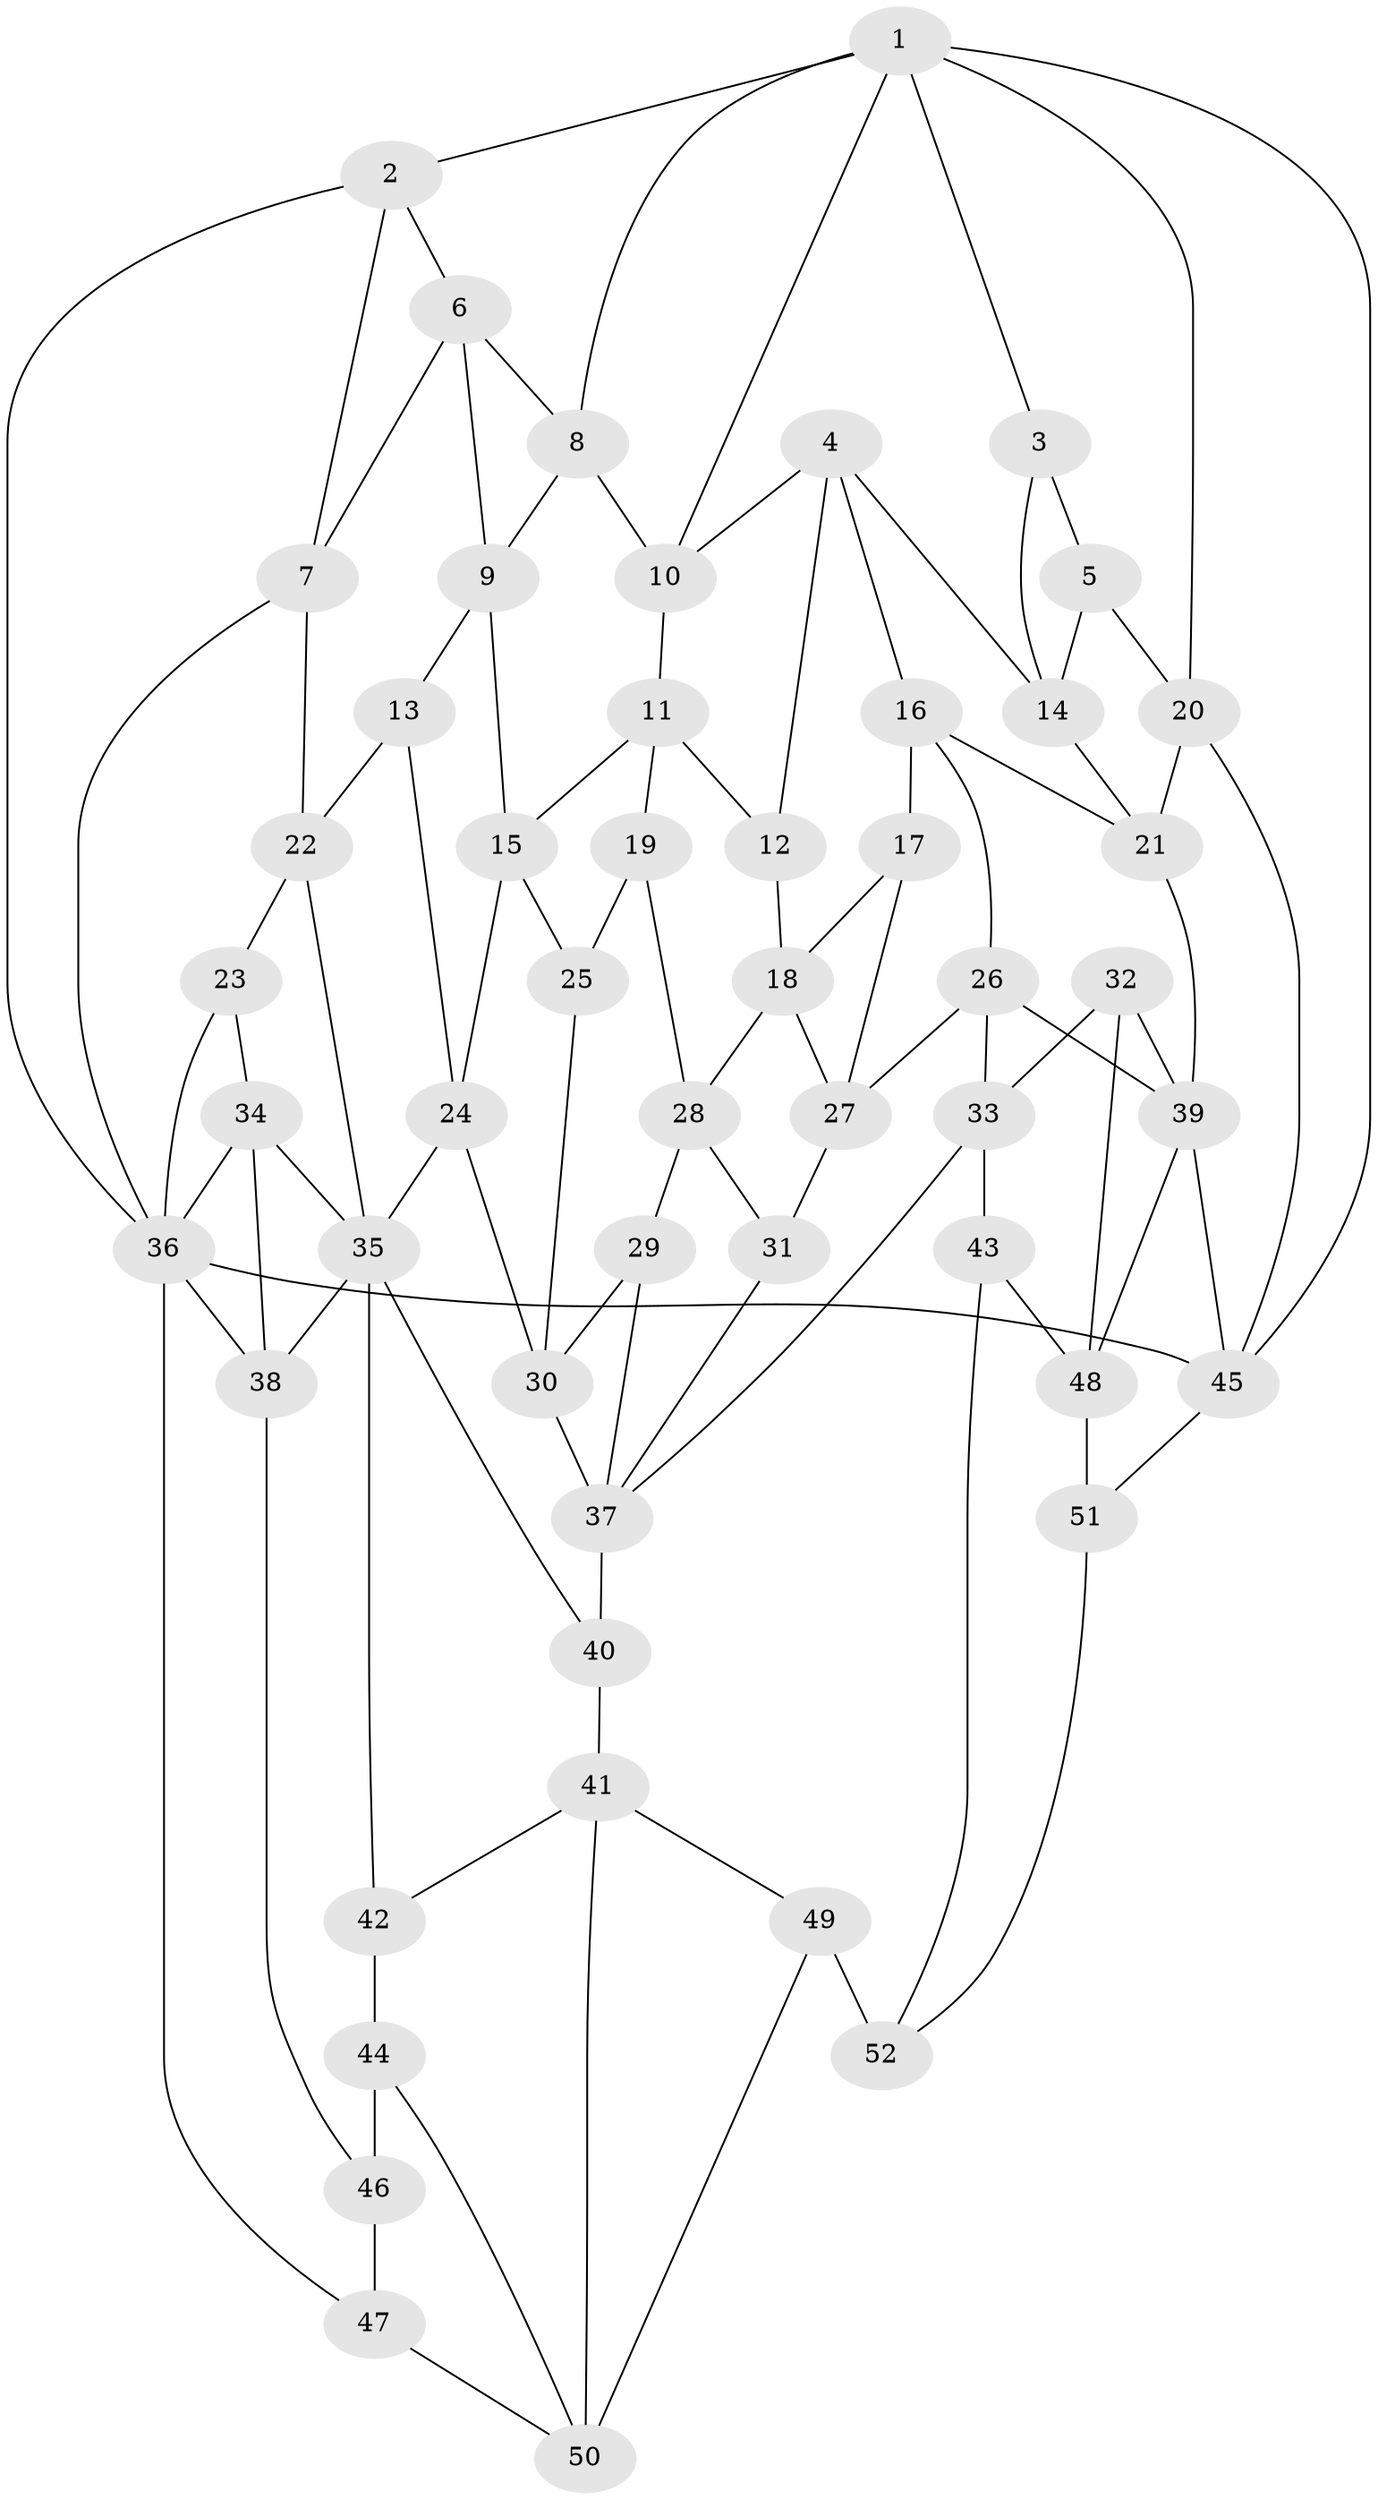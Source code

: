 // original degree distribution, {3: 0.019417475728155338, 6: 0.21359223300970873, 4: 0.24271844660194175, 5: 0.5242718446601942}
// Generated by graph-tools (version 1.1) at 2025/27/03/09/25 03:27:15]
// undirected, 52 vertices, 99 edges
graph export_dot {
graph [start="1"]
  node [color=gray90,style=filled];
  1;
  2;
  3;
  4;
  5;
  6;
  7;
  8;
  9;
  10;
  11;
  12;
  13;
  14;
  15;
  16;
  17;
  18;
  19;
  20;
  21;
  22;
  23;
  24;
  25;
  26;
  27;
  28;
  29;
  30;
  31;
  32;
  33;
  34;
  35;
  36;
  37;
  38;
  39;
  40;
  41;
  42;
  43;
  44;
  45;
  46;
  47;
  48;
  49;
  50;
  51;
  52;
  1 -- 2 [weight=1.0];
  1 -- 3 [weight=1.0];
  1 -- 8 [weight=1.0];
  1 -- 10 [weight=1.0];
  1 -- 20 [weight=1.0];
  1 -- 45 [weight=1.0];
  2 -- 6 [weight=1.0];
  2 -- 7 [weight=1.0];
  2 -- 36 [weight=1.0];
  3 -- 5 [weight=2.0];
  3 -- 14 [weight=1.0];
  4 -- 10 [weight=1.0];
  4 -- 12 [weight=1.0];
  4 -- 14 [weight=1.0];
  4 -- 16 [weight=1.0];
  5 -- 14 [weight=1.0];
  5 -- 20 [weight=1.0];
  6 -- 7 [weight=1.0];
  6 -- 8 [weight=1.0];
  6 -- 9 [weight=1.0];
  7 -- 22 [weight=1.0];
  7 -- 36 [weight=1.0];
  8 -- 9 [weight=1.0];
  8 -- 10 [weight=1.0];
  9 -- 13 [weight=1.0];
  9 -- 15 [weight=1.0];
  10 -- 11 [weight=1.0];
  11 -- 12 [weight=1.0];
  11 -- 15 [weight=1.0];
  11 -- 19 [weight=1.0];
  12 -- 18 [weight=1.0];
  13 -- 22 [weight=1.0];
  13 -- 24 [weight=1.0];
  14 -- 21 [weight=1.0];
  15 -- 24 [weight=1.0];
  15 -- 25 [weight=1.0];
  16 -- 17 [weight=1.0];
  16 -- 21 [weight=1.0];
  16 -- 26 [weight=1.0];
  17 -- 18 [weight=1.0];
  17 -- 27 [weight=1.0];
  18 -- 27 [weight=1.0];
  18 -- 28 [weight=1.0];
  19 -- 25 [weight=2.0];
  19 -- 28 [weight=1.0];
  20 -- 21 [weight=1.0];
  20 -- 45 [weight=1.0];
  21 -- 39 [weight=1.0];
  22 -- 23 [weight=1.0];
  22 -- 35 [weight=1.0];
  23 -- 34 [weight=1.0];
  23 -- 36 [weight=1.0];
  24 -- 30 [weight=1.0];
  24 -- 35 [weight=1.0];
  25 -- 30 [weight=1.0];
  26 -- 27 [weight=1.0];
  26 -- 33 [weight=1.0];
  26 -- 39 [weight=1.0];
  27 -- 31 [weight=1.0];
  28 -- 29 [weight=1.0];
  28 -- 31 [weight=1.0];
  29 -- 30 [weight=1.0];
  29 -- 37 [weight=1.0];
  30 -- 37 [weight=1.0];
  31 -- 37 [weight=1.0];
  32 -- 33 [weight=1.0];
  32 -- 39 [weight=1.0];
  32 -- 48 [weight=1.0];
  33 -- 37 [weight=1.0];
  33 -- 43 [weight=1.0];
  34 -- 35 [weight=1.0];
  34 -- 36 [weight=1.0];
  34 -- 38 [weight=1.0];
  35 -- 38 [weight=1.0];
  35 -- 40 [weight=1.0];
  35 -- 42 [weight=1.0];
  36 -- 38 [weight=2.0];
  36 -- 45 [weight=1.0];
  36 -- 47 [weight=1.0];
  37 -- 40 [weight=2.0];
  38 -- 46 [weight=1.0];
  39 -- 45 [weight=1.0];
  39 -- 48 [weight=1.0];
  40 -- 41 [weight=1.0];
  41 -- 42 [weight=1.0];
  41 -- 49 [weight=1.0];
  41 -- 50 [weight=1.0];
  42 -- 44 [weight=1.0];
  43 -- 48 [weight=1.0];
  43 -- 52 [weight=1.0];
  44 -- 46 [weight=2.0];
  44 -- 50 [weight=1.0];
  45 -- 51 [weight=1.0];
  46 -- 47 [weight=1.0];
  47 -- 50 [weight=1.0];
  48 -- 51 [weight=1.0];
  49 -- 50 [weight=1.0];
  49 -- 52 [weight=2.0];
  51 -- 52 [weight=1.0];
}
